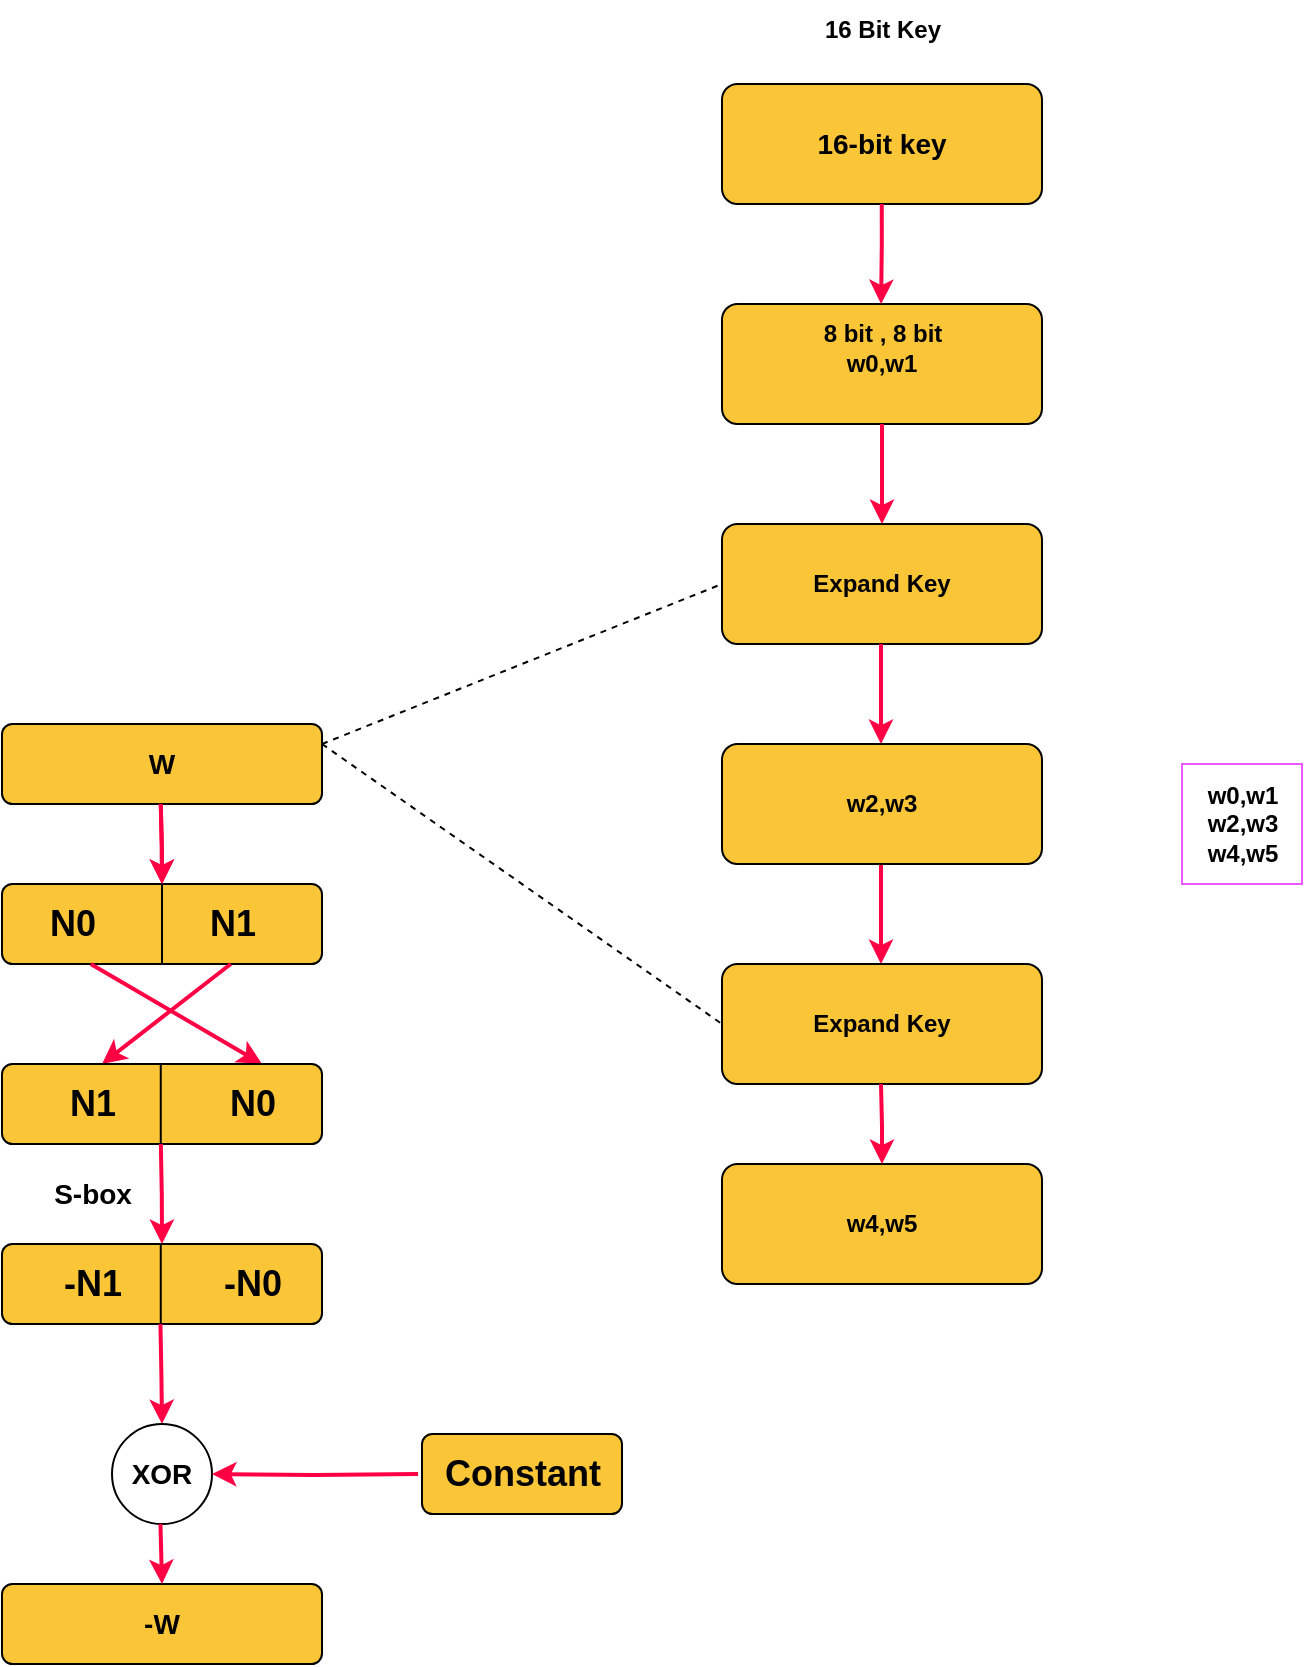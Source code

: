 <mxfile version="21.2.8" type="device">
  <diagram name="Page-1" id="rRFc9bHcIBAohH5S0odY">
    <mxGraphModel dx="669" dy="1254" grid="1" gridSize="10" guides="1" tooltips="1" connect="1" arrows="1" fold="1" page="1" pageScale="1" pageWidth="850" pageHeight="1100" math="0" shadow="0">
      <root>
        <mxCell id="0" />
        <mxCell id="1" parent="0" />
        <mxCell id="LMoRLBbi18-cdOYfBMGN-26" value="&lt;b&gt;&lt;font style=&quot;font-size: 14px;&quot;&gt;16-bit key&lt;/font&gt;&lt;/b&gt;" style="rounded=1;whiteSpace=wrap;html=1;arcSize=13;fillColor=#FBC538;" parent="1" vertex="1">
          <mxGeometry x="390" y="70" width="160" height="60" as="geometry" />
        </mxCell>
        <mxCell id="LMoRLBbi18-cdOYfBMGN-27" value="&lt;b&gt;w0,w1&lt;br&gt;&lt;/b&gt;" style="rounded=1;whiteSpace=wrap;html=1;arcSize=13;fillColor=#FBC538;" parent="1" vertex="1">
          <mxGeometry x="390" y="180" width="160" height="60" as="geometry" />
        </mxCell>
        <mxCell id="LMoRLBbi18-cdOYfBMGN-28" style="edgeStyle=orthogonalEdgeStyle;rounded=0;orthogonalLoop=1;jettySize=auto;html=1;strokeColor=#FF0044;strokeWidth=2;" parent="1" edge="1">
          <mxGeometry relative="1" as="geometry">
            <mxPoint x="469.55" y="180" as="targetPoint" />
            <mxPoint x="469.88" y="130" as="sourcePoint" />
            <Array as="points">
              <mxPoint x="469.55" y="150" />
              <mxPoint x="469.55" y="150" />
            </Array>
          </mxGeometry>
        </mxCell>
        <mxCell id="LMoRLBbi18-cdOYfBMGN-30" style="edgeStyle=orthogonalEdgeStyle;rounded=0;orthogonalLoop=1;jettySize=auto;html=1;strokeColor=#FF0044;strokeWidth=2;entryX=0.5;entryY=0;entryDx=0;entryDy=0;exitX=0.5;exitY=1;exitDx=0;exitDy=0;" parent="1" source="LMoRLBbi18-cdOYfBMGN-27" edge="1">
          <mxGeometry relative="1" as="geometry">
            <mxPoint x="470" y="290" as="targetPoint" />
            <mxPoint x="470" y="250" as="sourcePoint" />
            <Array as="points" />
          </mxGeometry>
        </mxCell>
        <mxCell id="2fboy8t-7ojy_MJ6d2ZT-1" value="&lt;b&gt;16 Bit Key&lt;/b&gt;" style="text;html=1;align=center;verticalAlign=middle;resizable=0;points=[];autosize=1;strokeColor=none;fillColor=none;" parent="1" vertex="1">
          <mxGeometry x="430" y="28" width="80" height="30" as="geometry" />
        </mxCell>
        <mxCell id="N9HZh_SBiDMYwx160Leo-3" value="&lt;b&gt;8 bit , 8 bit&lt;/b&gt;" style="text;html=1;align=center;verticalAlign=middle;resizable=0;points=[];autosize=1;strokeColor=none;fillColor=none;" vertex="1" parent="1">
          <mxGeometry x="430" y="180" width="80" height="30" as="geometry" />
        </mxCell>
        <mxCell id="N9HZh_SBiDMYwx160Leo-5" style="edgeStyle=orthogonalEdgeStyle;rounded=0;orthogonalLoop=1;jettySize=auto;html=1;strokeColor=#FF0044;strokeWidth=2;entryX=0.5;entryY=0;entryDx=0;entryDy=0;exitX=0.5;exitY=1;exitDx=0;exitDy=0;" edge="1" parent="1">
          <mxGeometry relative="1" as="geometry">
            <mxPoint x="469.5" y="510" as="targetPoint" />
            <mxPoint x="469.5" y="460" as="sourcePoint" />
            <Array as="points" />
          </mxGeometry>
        </mxCell>
        <mxCell id="N9HZh_SBiDMYwx160Leo-6" value="&lt;b&gt;Expand Key&lt;br&gt;&lt;/b&gt;" style="rounded=1;whiteSpace=wrap;html=1;arcSize=13;fillColor=#FBC538;" vertex="1" parent="1">
          <mxGeometry x="390" y="290" width="160" height="60" as="geometry" />
        </mxCell>
        <mxCell id="N9HZh_SBiDMYwx160Leo-7" value="&lt;b&gt;w0,w1&lt;br&gt;w2,w3&lt;br&gt;w4,w5&lt;/b&gt;" style="text;html=1;align=center;verticalAlign=middle;resizable=0;points=[];autosize=1;strokeColor=#E95CFF;fillColor=none;" vertex="1" parent="1">
          <mxGeometry x="620" y="410" width="60" height="60" as="geometry" />
        </mxCell>
        <mxCell id="N9HZh_SBiDMYwx160Leo-8" style="edgeStyle=orthogonalEdgeStyle;rounded=0;orthogonalLoop=1;jettySize=auto;html=1;strokeColor=#FF0044;strokeWidth=2;entryX=0.5;entryY=0;entryDx=0;entryDy=0;exitX=0.5;exitY=1;exitDx=0;exitDy=0;" edge="1" parent="1">
          <mxGeometry relative="1" as="geometry">
            <mxPoint x="469.5" y="400" as="targetPoint" />
            <mxPoint x="469.5" y="350" as="sourcePoint" />
            <Array as="points" />
          </mxGeometry>
        </mxCell>
        <mxCell id="N9HZh_SBiDMYwx160Leo-9" value="&lt;b&gt;w2,w3&lt;br&gt;&lt;/b&gt;" style="rounded=1;whiteSpace=wrap;html=1;arcSize=13;fillColor=#FBC538;" vertex="1" parent="1">
          <mxGeometry x="390" y="400" width="160" height="60" as="geometry" />
        </mxCell>
        <mxCell id="N9HZh_SBiDMYwx160Leo-10" value="&lt;b&gt;Expand Key&lt;br&gt;&lt;/b&gt;" style="rounded=1;whiteSpace=wrap;html=1;arcSize=13;fillColor=#FBC538;" vertex="1" parent="1">
          <mxGeometry x="390" y="510" width="160" height="60" as="geometry" />
        </mxCell>
        <mxCell id="N9HZh_SBiDMYwx160Leo-12" value="&lt;b&gt;w4,w5&lt;br&gt;&lt;/b&gt;" style="rounded=1;whiteSpace=wrap;html=1;arcSize=13;fillColor=#FBC538;" vertex="1" parent="1">
          <mxGeometry x="390" y="610" width="160" height="60" as="geometry" />
        </mxCell>
        <mxCell id="N9HZh_SBiDMYwx160Leo-13" style="edgeStyle=orthogonalEdgeStyle;rounded=0;orthogonalLoop=1;jettySize=auto;html=1;strokeColor=#FF0044;strokeWidth=2;exitX=0.5;exitY=1;exitDx=0;exitDy=0;entryX=0.5;entryY=0;entryDx=0;entryDy=0;" edge="1" parent="1" target="N9HZh_SBiDMYwx160Leo-12">
          <mxGeometry relative="1" as="geometry">
            <mxPoint x="470" y="600" as="targetPoint" />
            <mxPoint x="469.5" y="570" as="sourcePoint" />
            <Array as="points" />
          </mxGeometry>
        </mxCell>
        <mxCell id="N9HZh_SBiDMYwx160Leo-14" value="" style="endArrow=none;dashed=1;html=1;rounded=0;" edge="1" parent="1">
          <mxGeometry width="50" height="50" relative="1" as="geometry">
            <mxPoint x="190" y="400" as="sourcePoint" />
            <mxPoint x="390" y="320" as="targetPoint" />
          </mxGeometry>
        </mxCell>
        <mxCell id="N9HZh_SBiDMYwx160Leo-15" value="" style="endArrow=none;dashed=1;html=1;rounded=0;" edge="1" parent="1">
          <mxGeometry width="50" height="50" relative="1" as="geometry">
            <mxPoint x="190" y="400" as="sourcePoint" />
            <mxPoint x="390" y="540" as="targetPoint" />
          </mxGeometry>
        </mxCell>
        <mxCell id="N9HZh_SBiDMYwx160Leo-16" value="&lt;b&gt;&lt;font style=&quot;font-size: 14px;&quot;&gt;W&lt;/font&gt;&lt;br&gt;&lt;/b&gt;" style="rounded=1;whiteSpace=wrap;html=1;arcSize=13;fillColor=#FBC538;" vertex="1" parent="1">
          <mxGeometry x="30" y="390" width="160" height="40" as="geometry" />
        </mxCell>
        <mxCell id="N9HZh_SBiDMYwx160Leo-17" value="&lt;b&gt;&lt;br&gt;&lt;/b&gt;" style="rounded=1;whiteSpace=wrap;html=1;arcSize=13;fillColor=#FBC538;" vertex="1" parent="1">
          <mxGeometry x="30" y="470" width="160" height="40" as="geometry" />
        </mxCell>
        <mxCell id="N9HZh_SBiDMYwx160Leo-18" value="" style="endArrow=none;html=1;rounded=0;exitX=0.5;exitY=1;exitDx=0;exitDy=0;" edge="1" parent="1" source="N9HZh_SBiDMYwx160Leo-17">
          <mxGeometry width="50" height="50" relative="1" as="geometry">
            <mxPoint x="60" y="520" as="sourcePoint" />
            <mxPoint x="110" y="470" as="targetPoint" />
          </mxGeometry>
        </mxCell>
        <mxCell id="N9HZh_SBiDMYwx160Leo-19" value="&lt;b&gt;&lt;font style=&quot;font-size: 18px;&quot;&gt;N0&lt;/font&gt;&lt;/b&gt;" style="text;html=1;align=center;verticalAlign=middle;resizable=0;points=[];autosize=1;strokeColor=none;fillColor=none;" vertex="1" parent="1">
          <mxGeometry x="40" y="470" width="50" height="40" as="geometry" />
        </mxCell>
        <mxCell id="N9HZh_SBiDMYwx160Leo-20" value="&lt;b&gt;&lt;font style=&quot;font-size: 18px;&quot;&gt;N1&lt;/font&gt;&lt;/b&gt;" style="text;html=1;align=center;verticalAlign=middle;resizable=0;points=[];autosize=1;strokeColor=none;fillColor=none;" vertex="1" parent="1">
          <mxGeometry x="120" y="470" width="50" height="40" as="geometry" />
        </mxCell>
        <mxCell id="N9HZh_SBiDMYwx160Leo-21" style="edgeStyle=orthogonalEdgeStyle;rounded=0;orthogonalLoop=1;jettySize=auto;html=1;strokeColor=#FF0044;strokeWidth=2;exitX=0.5;exitY=1;exitDx=0;exitDy=0;" edge="1" parent="1">
          <mxGeometry relative="1" as="geometry">
            <mxPoint x="110" y="470" as="targetPoint" />
            <mxPoint x="109.38" y="430" as="sourcePoint" />
            <Array as="points" />
          </mxGeometry>
        </mxCell>
        <mxCell id="N9HZh_SBiDMYwx160Leo-25" style="rounded=0;orthogonalLoop=1;jettySize=auto;html=1;strokeColor=#FF0044;strokeWidth=2;exitX=0.5;exitY=1;exitDx=0;exitDy=0;" edge="1" parent="1">
          <mxGeometry relative="1" as="geometry">
            <mxPoint x="80" y="560" as="targetPoint" />
            <mxPoint x="144.37" y="510" as="sourcePoint" />
          </mxGeometry>
        </mxCell>
        <mxCell id="N9HZh_SBiDMYwx160Leo-26" style="rounded=0;orthogonalLoop=1;jettySize=auto;html=1;strokeColor=#FF0044;strokeWidth=2;exitX=0.5;exitY=1;exitDx=0;exitDy=0;" edge="1" parent="1">
          <mxGeometry relative="1" as="geometry">
            <mxPoint x="160" y="560" as="targetPoint" />
            <mxPoint x="74.37" y="510" as="sourcePoint" />
          </mxGeometry>
        </mxCell>
        <mxCell id="N9HZh_SBiDMYwx160Leo-27" value="&lt;b&gt;&lt;br&gt;&lt;/b&gt;" style="rounded=1;whiteSpace=wrap;html=1;arcSize=13;fillColor=#FBC538;" vertex="1" parent="1">
          <mxGeometry x="30" y="560" width="160" height="40" as="geometry" />
        </mxCell>
        <mxCell id="N9HZh_SBiDMYwx160Leo-28" value="&lt;b&gt;&lt;font style=&quot;font-size: 18px;&quot;&gt;N1&lt;/font&gt;&lt;/b&gt;" style="text;html=1;align=center;verticalAlign=middle;resizable=0;points=[];autosize=1;strokeColor=none;fillColor=none;" vertex="1" parent="1">
          <mxGeometry x="50" y="560" width="50" height="40" as="geometry" />
        </mxCell>
        <mxCell id="N9HZh_SBiDMYwx160Leo-29" value="&lt;b&gt;&lt;font style=&quot;font-size: 18px;&quot;&gt;N0&lt;/font&gt;&lt;/b&gt;" style="text;html=1;align=center;verticalAlign=middle;resizable=0;points=[];autosize=1;strokeColor=none;fillColor=none;" vertex="1" parent="1">
          <mxGeometry x="130" y="560" width="50" height="40" as="geometry" />
        </mxCell>
        <mxCell id="N9HZh_SBiDMYwx160Leo-31" value="" style="endArrow=none;html=1;rounded=0;exitX=0.5;exitY=1;exitDx=0;exitDy=0;" edge="1" parent="1">
          <mxGeometry width="50" height="50" relative="1" as="geometry">
            <mxPoint x="109.38" y="600" as="sourcePoint" />
            <mxPoint x="109.38" y="560" as="targetPoint" />
          </mxGeometry>
        </mxCell>
        <mxCell id="N9HZh_SBiDMYwx160Leo-33" style="edgeStyle=orthogonalEdgeStyle;rounded=0;orthogonalLoop=1;jettySize=auto;html=1;strokeColor=#FF0044;strokeWidth=2;exitX=0.5;exitY=1;exitDx=0;exitDy=0;" edge="1" parent="1">
          <mxGeometry relative="1" as="geometry">
            <mxPoint x="110" y="650" as="targetPoint" />
            <mxPoint x="109.42" y="600" as="sourcePoint" />
            <Array as="points" />
          </mxGeometry>
        </mxCell>
        <mxCell id="N9HZh_SBiDMYwx160Leo-34" value="&lt;b&gt;&lt;font style=&quot;font-size: 14px;&quot;&gt;S-box&lt;/font&gt;&lt;/b&gt;" style="text;html=1;align=center;verticalAlign=middle;resizable=0;points=[];autosize=1;strokeColor=none;fillColor=none;" vertex="1" parent="1">
          <mxGeometry x="45" y="610" width="60" height="30" as="geometry" />
        </mxCell>
        <mxCell id="N9HZh_SBiDMYwx160Leo-36" value="&lt;b&gt;&lt;br&gt;&lt;/b&gt;" style="rounded=1;whiteSpace=wrap;html=1;arcSize=13;fillColor=#FBC538;" vertex="1" parent="1">
          <mxGeometry x="30" y="650" width="160" height="40" as="geometry" />
        </mxCell>
        <mxCell id="N9HZh_SBiDMYwx160Leo-37" value="&lt;b&gt;&lt;font style=&quot;font-size: 18px;&quot;&gt;-N1&lt;/font&gt;&lt;/b&gt;" style="text;html=1;align=center;verticalAlign=middle;resizable=0;points=[];autosize=1;strokeColor=none;fillColor=none;" vertex="1" parent="1">
          <mxGeometry x="50" y="650" width="50" height="40" as="geometry" />
        </mxCell>
        <mxCell id="N9HZh_SBiDMYwx160Leo-38" value="&lt;b&gt;&lt;font style=&quot;font-size: 18px;&quot;&gt;-N0&lt;/font&gt;&lt;/b&gt;" style="text;html=1;align=center;verticalAlign=middle;resizable=0;points=[];autosize=1;strokeColor=none;fillColor=none;" vertex="1" parent="1">
          <mxGeometry x="130" y="650" width="50" height="40" as="geometry" />
        </mxCell>
        <mxCell id="N9HZh_SBiDMYwx160Leo-39" value="" style="endArrow=none;html=1;rounded=0;exitX=0.5;exitY=1;exitDx=0;exitDy=0;" edge="1" parent="1">
          <mxGeometry width="50" height="50" relative="1" as="geometry">
            <mxPoint x="109.38" y="690" as="sourcePoint" />
            <mxPoint x="109.38" y="650" as="targetPoint" />
          </mxGeometry>
        </mxCell>
        <mxCell id="N9HZh_SBiDMYwx160Leo-40" value="&lt;b&gt;&lt;br&gt;&lt;/b&gt;" style="rounded=1;whiteSpace=wrap;html=1;arcSize=13;fillColor=#FBC538;" vertex="1" parent="1">
          <mxGeometry x="240" y="745" width="100" height="40" as="geometry" />
        </mxCell>
        <mxCell id="N9HZh_SBiDMYwx160Leo-41" value="&lt;b&gt;&lt;font style=&quot;font-size: 18px;&quot;&gt;Constant&lt;/font&gt;&lt;/b&gt;" style="text;html=1;align=center;verticalAlign=middle;resizable=0;points=[];autosize=1;strokeColor=none;fillColor=none;" vertex="1" parent="1">
          <mxGeometry x="240" y="745" width="100" height="40" as="geometry" />
        </mxCell>
        <mxCell id="N9HZh_SBiDMYwx160Leo-44" style="edgeStyle=orthogonalEdgeStyle;rounded=0;orthogonalLoop=1;jettySize=auto;html=1;strokeColor=#FF0044;strokeWidth=2;exitX=0.5;exitY=1;exitDx=0;exitDy=0;" edge="1" parent="1">
          <mxGeometry relative="1" as="geometry">
            <mxPoint x="110" y="740" as="targetPoint" />
            <mxPoint x="109.23" y="690" as="sourcePoint" />
            <Array as="points" />
          </mxGeometry>
        </mxCell>
        <mxCell id="N9HZh_SBiDMYwx160Leo-45" value="&lt;b&gt;&lt;font style=&quot;font-size: 14px;&quot;&gt;XOR&lt;/font&gt;&lt;/b&gt;" style="ellipse;whiteSpace=wrap;html=1;aspect=fixed;" vertex="1" parent="1">
          <mxGeometry x="85" y="740" width="50" height="50" as="geometry" />
        </mxCell>
        <mxCell id="N9HZh_SBiDMYwx160Leo-46" style="edgeStyle=orthogonalEdgeStyle;rounded=0;orthogonalLoop=1;jettySize=auto;html=1;strokeColor=#FF0044;strokeWidth=2;exitX=0.5;exitY=1;exitDx=0;exitDy=0;" edge="1" parent="1">
          <mxGeometry relative="1" as="geometry">
            <mxPoint x="110" y="470" as="targetPoint" />
            <mxPoint x="109.38" y="430" as="sourcePoint" />
            <Array as="points" />
          </mxGeometry>
        </mxCell>
        <mxCell id="N9HZh_SBiDMYwx160Leo-47" style="edgeStyle=orthogonalEdgeStyle;rounded=0;orthogonalLoop=1;jettySize=auto;html=1;strokeColor=#FF0044;strokeWidth=2;entryX=1;entryY=0.5;entryDx=0;entryDy=0;" edge="1" parent="1" target="N9HZh_SBiDMYwx160Leo-45">
          <mxGeometry relative="1" as="geometry">
            <mxPoint x="239.23" y="810" as="targetPoint" />
            <mxPoint x="238" y="765" as="sourcePoint" />
            <Array as="points" />
          </mxGeometry>
        </mxCell>
        <mxCell id="N9HZh_SBiDMYwx160Leo-49" value="&lt;b&gt;&lt;span style=&quot;font-size: 14px;&quot;&gt;-W&lt;/span&gt;&lt;br&gt;&lt;/b&gt;" style="rounded=1;whiteSpace=wrap;html=1;arcSize=13;fillColor=#FBC538;" vertex="1" parent="1">
          <mxGeometry x="30" y="820" width="160" height="40" as="geometry" />
        </mxCell>
        <mxCell id="N9HZh_SBiDMYwx160Leo-50" style="edgeStyle=orthogonalEdgeStyle;rounded=0;orthogonalLoop=1;jettySize=auto;html=1;strokeColor=#FF0044;strokeWidth=2;exitX=0.5;exitY=1;exitDx=0;exitDy=0;" edge="1" parent="1">
          <mxGeometry relative="1" as="geometry">
            <mxPoint x="110" y="820" as="targetPoint" />
            <mxPoint x="109.23" y="790" as="sourcePoint" />
            <Array as="points" />
          </mxGeometry>
        </mxCell>
      </root>
    </mxGraphModel>
  </diagram>
</mxfile>
